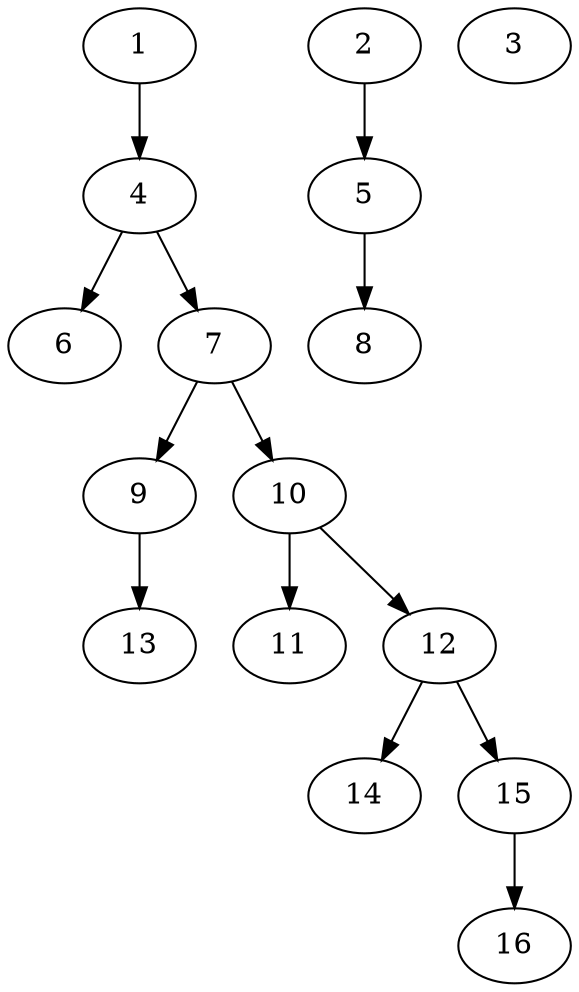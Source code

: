// DAG (tier=1-easy, mode=data, n=16, ccr=0.326, fat=0.498, density=0.211, regular=0.736, jump=0.004, mindata=1048576, maxdata=8388608)
// DAG automatically generated by daggen at Sun Aug 24 16:33:33 2025
// /home/ermia/Project/Environments/daggen/bin/daggen --dot --ccr 0.326 --fat 0.498 --regular 0.736 --density 0.211 --jump 0.004 --mindata 1048576 --maxdata 8388608 -n 16 
digraph G {
  1 [size="23789768157783968", alpha="0.18", expect_size="11894884078891984"]
  1 -> 4 [size ="416461805846528"]
  2 [size="1084641504235206784", alpha="0.09", expect_size="542320752117603392"]
  2 -> 5 [size ="499818103308288"]
  3 [size="459539173988886380544", alpha="0.12", expect_size="229769586994443190272"]
  4 [size="170488564008615936000", alpha="0.01", expect_size="85244282004307968000"]
  4 -> 6 [size ="245972651212800"]
  4 -> 7 [size ="245972651212800"]
  5 [size="1209356314629242", alpha="0.05", expect_size="604678157314621"]
  5 -> 8 [size ="37772928745472"]
  6 [size="494140943643588224", alpha="0.13", expect_size="247070471821794112"]
  7 [size="632450289516112", alpha="0.05", expect_size="316225144758056"]
  7 -> 9 [size ="10635714756608"]
  7 -> 10 [size ="10635714756608"]
  8 [size="10844828773182718", alpha="0.11", expect_size="5422414386591359"]
  9 [size="226381750727648608", alpha="0.06", expect_size="113190875363824304"]
  9 -> 13 [size ="113108500611072"]
  10 [size="6029266679654885", alpha="0.06", expect_size="3014633339827442"]
  10 -> 11 [size ="116897676787712"]
  10 -> 12 [size ="116897676787712"]
  11 [size="265683022935593320448", alpha="0.07", expect_size="132841511467796660224"]
  12 [size="414853269551132288", alpha="0.13", expect_size="207426634775566144"]
  12 -> 14 [size ="184123444428800"]
  12 -> 15 [size ="184123444428800"]
  13 [size="1826644405947611", alpha="0.01", expect_size="913322202973805"]
  14 [size="14112785907374612", alpha="0.17", expect_size="7056392953687306"]
  15 [size="55587615928213307392", alpha="0.02", expect_size="27793807964106653696"]
  15 -> 16 [size ="116522202693632"]
  16 [size="123865847533685178368", alpha="0.18", expect_size="61932923766842589184"]
}